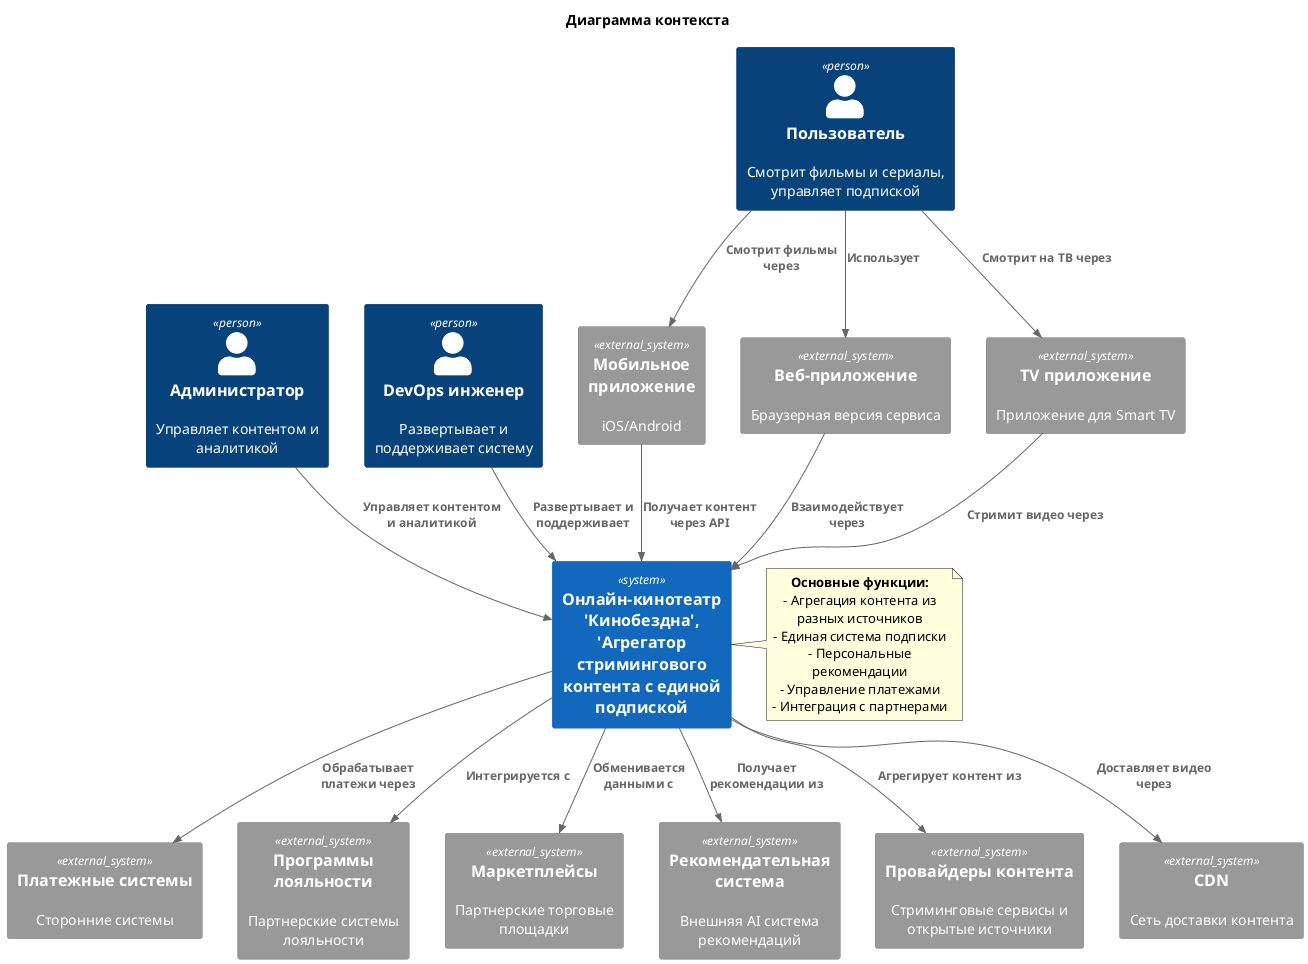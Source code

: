 @startuml
!include <C4/C4_Context>

title Диаграмма контекста

Person(user, "Пользователь", "Смотрит фильмы и сериалы, управляет подпиской")
Person(admin, "Администратор", "Управляет контентом и аналитикой")
Person(dev_ops, "DevOps инженер", "Развертывает и поддерживает систему")

System(kino_bezdna, "Онлайн-кинотеатр 'Кинобездна', 'Агрегатор стримингового контента с единой подпиской")

System_Ext(mobile_app, "Мобильное приложение", "iOS/Android")
System_Ext(web_app, "Веб-приложение", "Браузерная версия сервиса")
System_Ext(tv_app, "TV приложение", "Приложение для Smart TV")

System_Ext(payment_systems, "Платежные системы", "Сторонние системы")
System_Ext(loyalty_programs, "Программы лояльности", "Партнерские системы лояльности")
System_Ext(marketplaces, "Маркетплейсы", "Партнерские торговые площадки")
System_Ext(recommendation_engine, "Рекомендательная система", "Внешняя AI система рекомендаций")
System_Ext(content_providers, "Провайдеры контента", "Стриминговые сервисы и открытые источники")
System_Ext(cdn, "CDN", "Сеть доставки контента")

Rel(user, mobile_app, "Смотрит фильмы через")
Rel(user, web_app, "Использует")
Rel(user, tv_app, "Смотрит на ТВ через")

Rel(mobile_app, kino_bezdna, "Получает контент через API")
Rel(web_app, kino_bezdna, "Взаимодействует через")
Rel(tv_app, kino_bezdna, "Стримит видео через")

Rel(kino_bezdna, payment_systems, "Обрабатывает платежи через")
Rel(kino_bezdna, loyalty_programs, "Интегрируется с")
Rel(kino_bezdna, marketplaces, "Обменивается данными с")
Rel(kino_bezdna, recommendation_engine, "Получает рекомендации из")
Rel(kino_bezdna, content_providers, "Агрегирует контент из")
Rel(kino_bezdna, cdn, "Доставляет видео через")

Rel(admin, kino_bezdna, "Управляет контентом и аналитикой")
Rel(dev_ops, kino_bezdna, "Развертывает и поддерживает")

Note right of kino_bezdna
  **Основные функции:**
  - Агрегация контента из разных источников
  - Единая система подписки
  - Персональные рекомендации
  - Управление платежами
  - Интеграция с партнерами
end note

@enduml